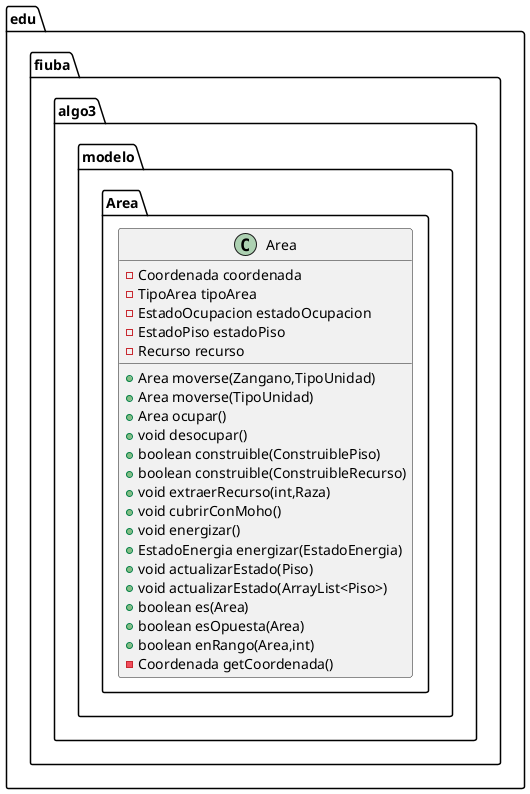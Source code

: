 @startuml
class edu.fiuba.algo3.modelo.Area.Area {
- Coordenada coordenada
- TipoArea tipoArea
- EstadoOcupacion estadoOcupacion
- EstadoPiso estadoPiso
- Recurso recurso
+ Area moverse(Zangano,TipoUnidad)
+ Area moverse(TipoUnidad)
+ Area ocupar()
+ void desocupar()
+ boolean construible(ConstruiblePiso)
+ boolean construible(ConstruibleRecurso)
+ void extraerRecurso(int,Raza)
+ void cubrirConMoho()
+ void energizar()
+ EstadoEnergia energizar(EstadoEnergia)
+ void actualizarEstado(Piso)
+ void actualizarEstado(ArrayList<Piso>)
+ boolean es(Area)
+ boolean esOpuesta(Area)
+ boolean enRango(Area,int)
- Coordenada getCoordenada()
}
@enduml